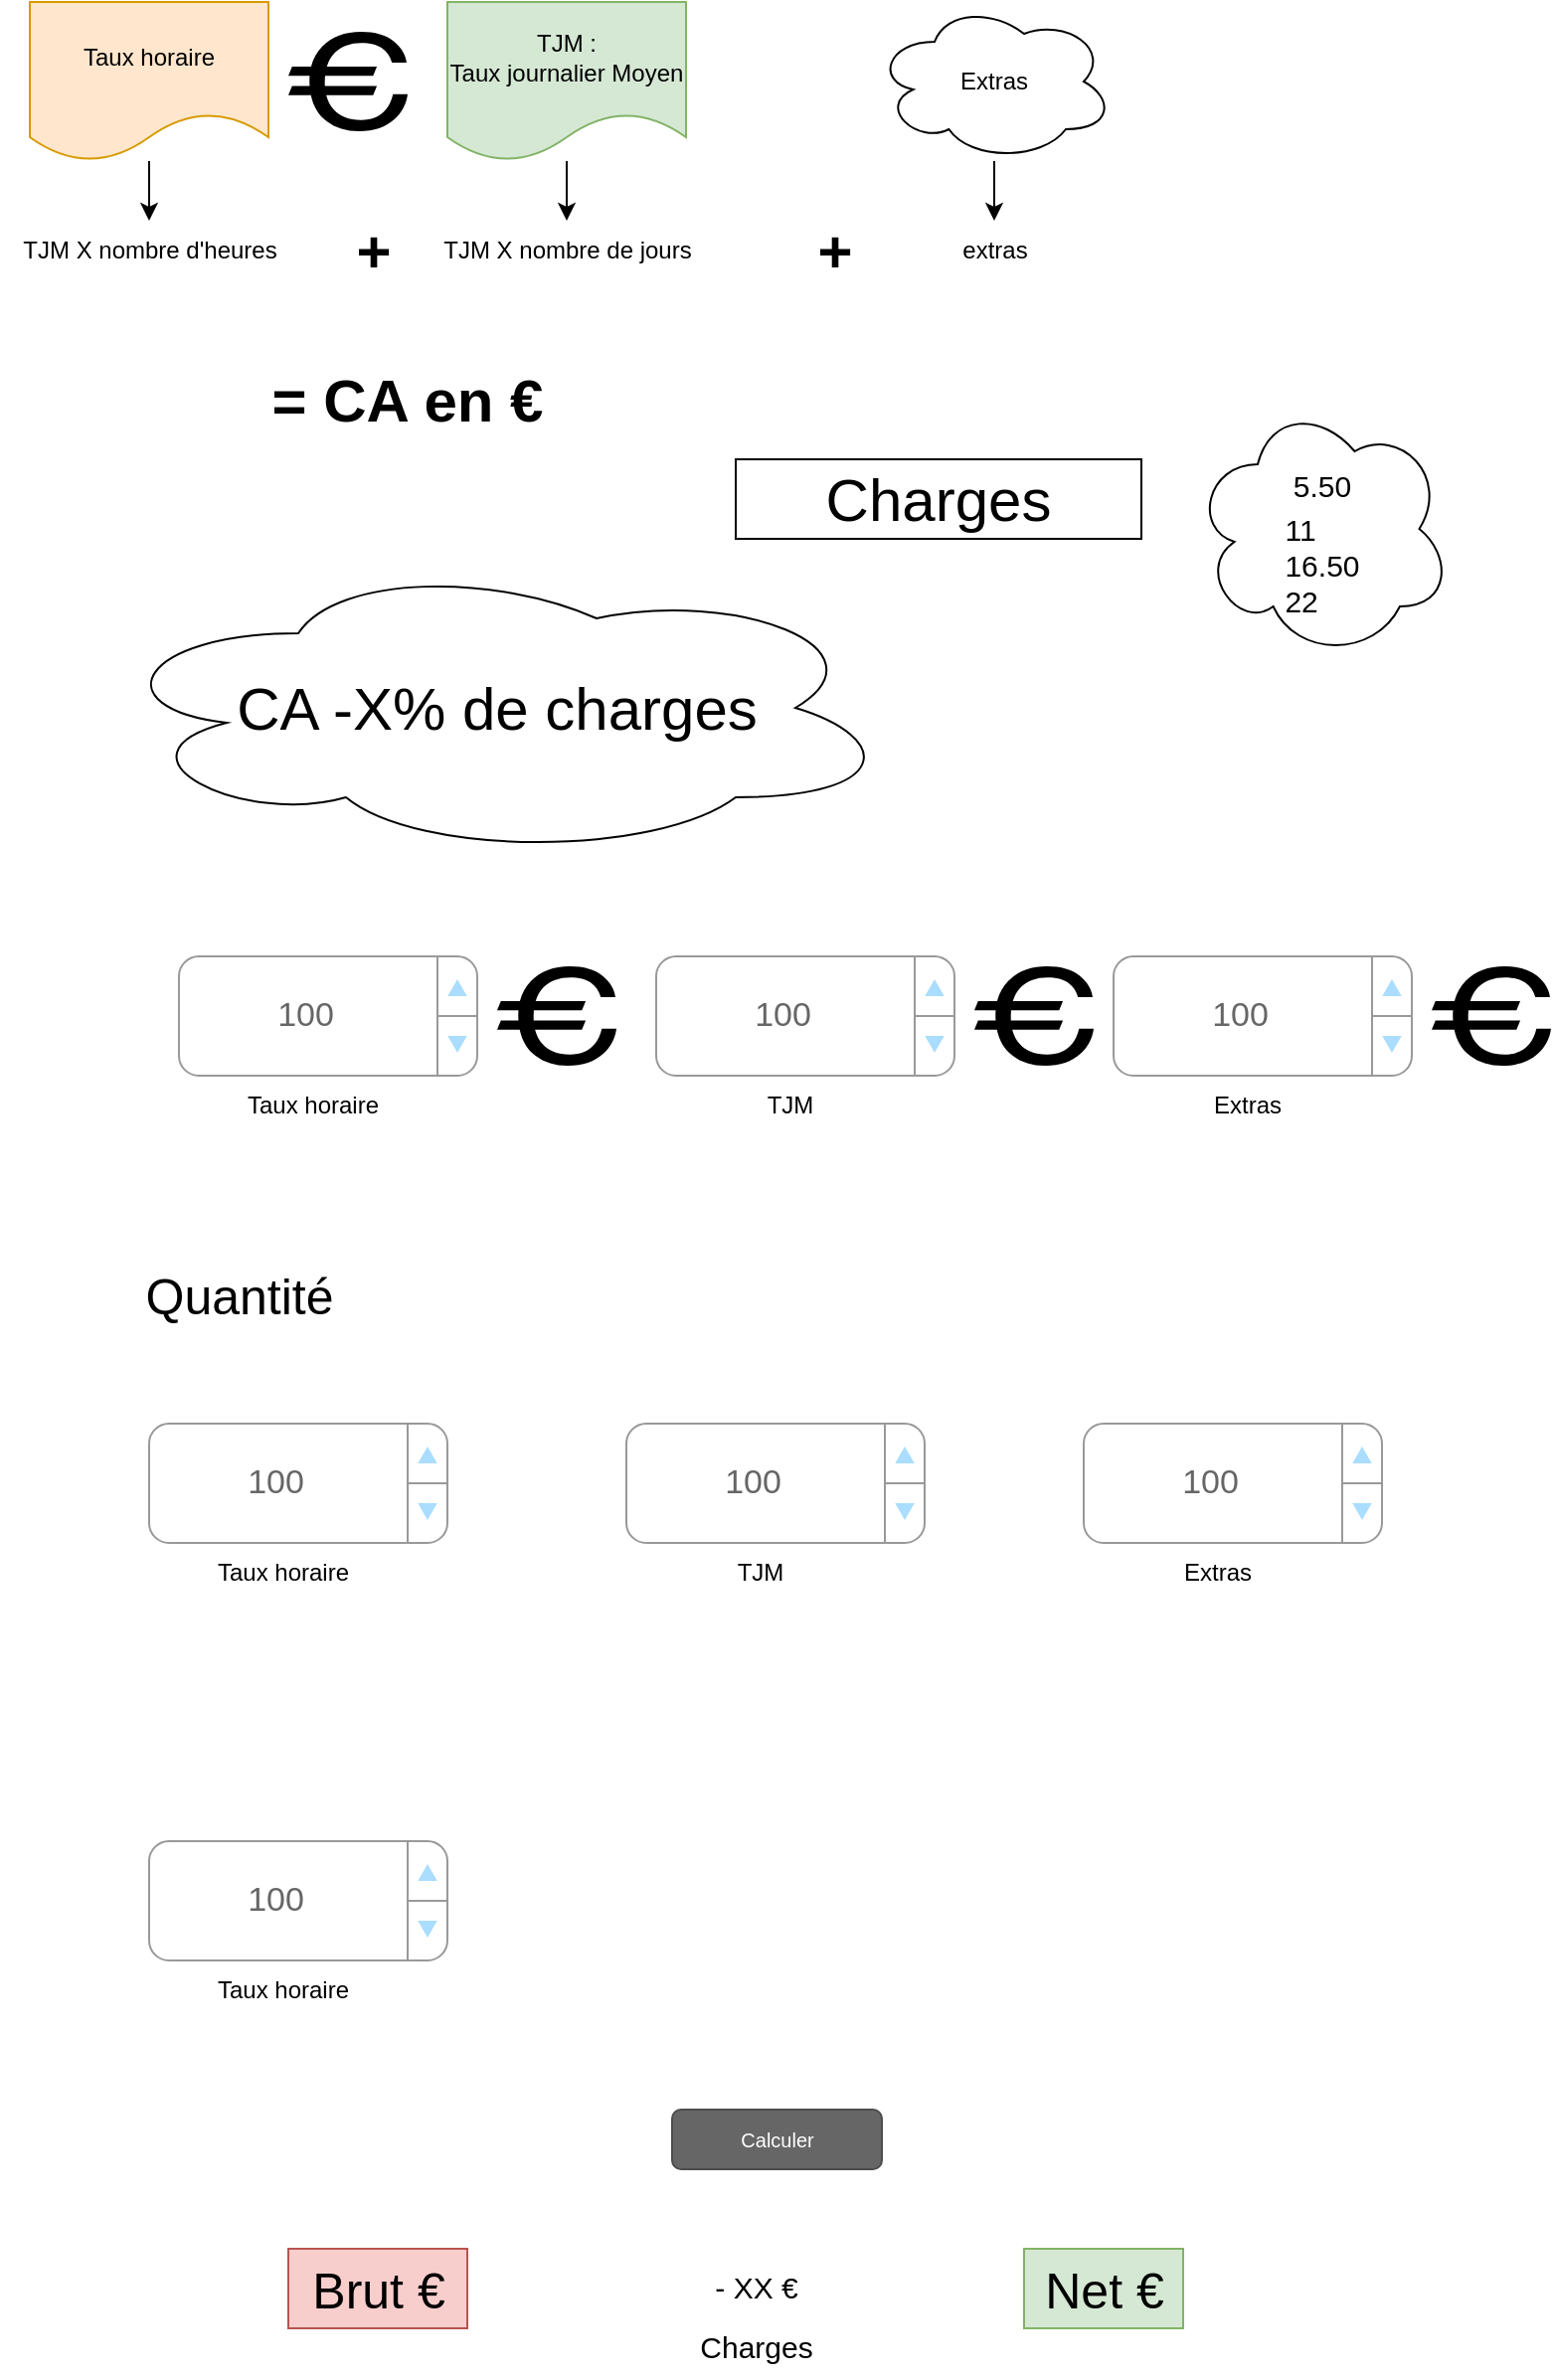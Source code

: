 <mxfile version="20.4.0" type="github">
  <diagram id="56HFK79LHSmVIJopiOLN" name="Page-1">
    <mxGraphModel dx="1422" dy="1969" grid="1" gridSize="10" guides="1" tooltips="1" connect="1" arrows="1" fold="1" page="1" pageScale="1" pageWidth="827" pageHeight="1169" math="0" shadow="0">
      <root>
        <mxCell id="0" />
        <mxCell id="1" parent="0" />
        <mxCell id="zg8PCvreRgR5MqLcJDRc-1" value="&lt;table cellpadding=&quot;0&quot; cellspacing=&quot;0&quot; style=&quot;width:100%;height:100%;&quot;&gt;&lt;tr&gt;&lt;td style=&quot;width:85%&quot;&gt;100&lt;/td&gt;&lt;td style=&quot;width:15%&quot;&gt;&lt;/td&gt;&lt;/tr&gt;&lt;/table&gt;" style="strokeWidth=1;shadow=0;dashed=0;align=center;html=1;shape=mxgraph.mockup.forms.spinner;strokeColor=#999999;spinLayout=right;spinStyle=normal;adjStyle=triangle;fillColor=#aaddff;fontSize=17;fontColor=#666666;mainText=;html=1;overflow=fill;" vertex="1" parent="1">
          <mxGeometry x="100" y="260" width="150" height="60" as="geometry" />
        </mxCell>
        <mxCell id="zg8PCvreRgR5MqLcJDRc-2" value="Taux horaire" style="text;html=1;strokeColor=none;fillColor=none;align=center;verticalAlign=middle;whiteSpace=wrap;rounded=0;" vertex="1" parent="1">
          <mxGeometry x="130" y="320" width="75" height="30" as="geometry" />
        </mxCell>
        <mxCell id="zg8PCvreRgR5MqLcJDRc-3" value="" style="shape=mxgraph.signs.travel.euro;html=1;pointerEvents=1;fillColor=#000000;strokeColor=none;verticalLabelPosition=bottom;verticalAlign=top;align=center;" vertex="1" parent="1">
          <mxGeometry x="260" y="265" width="60" height="50" as="geometry" />
        </mxCell>
        <mxCell id="zg8PCvreRgR5MqLcJDRc-12" value="" style="edgeStyle=none;rounded=0;orthogonalLoop=1;jettySize=auto;html=1;" edge="1" parent="1" source="zg8PCvreRgR5MqLcJDRc-6" target="zg8PCvreRgR5MqLcJDRc-9">
          <mxGeometry relative="1" as="geometry" />
        </mxCell>
        <mxCell id="zg8PCvreRgR5MqLcJDRc-6" value="Taux horaire" style="shape=document;whiteSpace=wrap;html=1;boundedLbl=1;fillColor=#ffe6cc;strokeColor=#d79b00;" vertex="1" parent="1">
          <mxGeometry x="25" y="-220" width="120" height="80" as="geometry" />
        </mxCell>
        <mxCell id="zg8PCvreRgR5MqLcJDRc-13" value="" style="edgeStyle=none;rounded=0;orthogonalLoop=1;jettySize=auto;html=1;" edge="1" parent="1" source="zg8PCvreRgR5MqLcJDRc-7" target="zg8PCvreRgR5MqLcJDRc-10">
          <mxGeometry relative="1" as="geometry" />
        </mxCell>
        <mxCell id="zg8PCvreRgR5MqLcJDRc-7" value="TJM :&lt;br&gt;Taux journalier Moyen" style="shape=document;whiteSpace=wrap;html=1;boundedLbl=1;fillColor=#d5e8d4;strokeColor=#82b366;" vertex="1" parent="1">
          <mxGeometry x="235" y="-220" width="120" height="80" as="geometry" />
        </mxCell>
        <mxCell id="zg8PCvreRgR5MqLcJDRc-8" value="" style="shape=mxgraph.signs.travel.euro;html=1;pointerEvents=1;fillColor=#000000;strokeColor=none;verticalLabelPosition=bottom;verticalAlign=top;align=center;" vertex="1" parent="1">
          <mxGeometry x="155" y="-205" width="60" height="50" as="geometry" />
        </mxCell>
        <mxCell id="zg8PCvreRgR5MqLcJDRc-9" value="TJM X nombre d&#39;heures" style="text;html=1;align=center;verticalAlign=middle;resizable=0;points=[];autosize=1;strokeColor=none;fillColor=none;" vertex="1" parent="1">
          <mxGeometry x="10" y="-110" width="150" height="30" as="geometry" />
        </mxCell>
        <mxCell id="zg8PCvreRgR5MqLcJDRc-10" value="TJM X nombre de jours" style="text;html=1;align=center;verticalAlign=middle;resizable=0;points=[];autosize=1;strokeColor=none;fillColor=none;" vertex="1" parent="1">
          <mxGeometry x="220" y="-110" width="150" height="30" as="geometry" />
        </mxCell>
        <mxCell id="zg8PCvreRgR5MqLcJDRc-16" value="" style="edgeStyle=none;rounded=0;orthogonalLoop=1;jettySize=auto;html=1;" edge="1" parent="1" source="zg8PCvreRgR5MqLcJDRc-14" target="zg8PCvreRgR5MqLcJDRc-15">
          <mxGeometry relative="1" as="geometry" />
        </mxCell>
        <mxCell id="zg8PCvreRgR5MqLcJDRc-14" value="Extras" style="ellipse;shape=cloud;whiteSpace=wrap;html=1;" vertex="1" parent="1">
          <mxGeometry x="450" y="-220" width="120" height="80" as="geometry" />
        </mxCell>
        <mxCell id="zg8PCvreRgR5MqLcJDRc-15" value="extras" style="text;html=1;align=center;verticalAlign=middle;resizable=0;points=[];autosize=1;strokeColor=none;fillColor=none;" vertex="1" parent="1">
          <mxGeometry x="480" y="-110" width="60" height="30" as="geometry" />
        </mxCell>
        <mxCell id="zg8PCvreRgR5MqLcJDRc-17" value="&lt;font style=&quot;font-size: 30px;&quot;&gt;&lt;b&gt;+&lt;/b&gt;&lt;/font&gt;" style="text;html=1;strokeColor=none;fillColor=none;align=center;verticalAlign=middle;whiteSpace=wrap;rounded=0;" vertex="1" parent="1">
          <mxGeometry x="167.5" y="-115" width="60" height="40" as="geometry" />
        </mxCell>
        <mxCell id="zg8PCvreRgR5MqLcJDRc-18" value="&lt;font style=&quot;font-size: 30px;&quot;&gt;&lt;b&gt;+&lt;/b&gt;&lt;/font&gt;" style="text;html=1;strokeColor=none;fillColor=none;align=center;verticalAlign=middle;whiteSpace=wrap;rounded=0;" vertex="1" parent="1">
          <mxGeometry x="400" y="-115" width="60" height="40" as="geometry" />
        </mxCell>
        <mxCell id="zg8PCvreRgR5MqLcJDRc-19" value="&lt;font style=&quot;font-size: 30px;&quot;&gt;&lt;b&gt;= CA en €&lt;/b&gt;&lt;/font&gt;" style="text;html=1;strokeColor=none;fillColor=none;align=center;verticalAlign=middle;whiteSpace=wrap;rounded=0;" vertex="1" parent="1">
          <mxGeometry x="140" y="-40" width="150" height="40" as="geometry" />
        </mxCell>
        <mxCell id="zg8PCvreRgR5MqLcJDRc-20" value="CA -X% de charges" style="ellipse;shape=cloud;whiteSpace=wrap;html=1;fontSize=30;" vertex="1" parent="1">
          <mxGeometry x="60" y="60" width="400" height="150" as="geometry" />
        </mxCell>
        <mxCell id="zg8PCvreRgR5MqLcJDRc-21" value="Charges" style="rounded=0;whiteSpace=wrap;html=1;fontSize=30;" vertex="1" parent="1">
          <mxGeometry x="380" y="10" width="204" height="40" as="geometry" />
        </mxCell>
        <mxCell id="zg8PCvreRgR5MqLcJDRc-22" value="&lt;font style=&quot;font-size: 15px;&quot;&gt;5.50&lt;br&gt;&lt;div style=&quot;text-align: left;&quot;&gt;&lt;span style=&quot;background-color: initial;&quot;&gt;11&lt;/span&gt;&lt;/div&gt;&lt;div style=&quot;text-align: left;&quot;&gt;&lt;span style=&quot;background-color: initial;&quot;&gt;16.50&lt;/span&gt;&lt;/div&gt;&lt;div style=&quot;text-align: left;&quot;&gt;&lt;span style=&quot;background-color: initial;&quot;&gt;22&lt;/span&gt;&lt;/div&gt;&lt;/font&gt;" style="ellipse;shape=cloud;whiteSpace=wrap;html=1;fontSize=30;" vertex="1" parent="1">
          <mxGeometry x="610" y="-20" width="130" height="130" as="geometry" />
        </mxCell>
        <mxCell id="zg8PCvreRgR5MqLcJDRc-23" value="&lt;table cellpadding=&quot;0&quot; cellspacing=&quot;0&quot; style=&quot;width:100%;height:100%;&quot;&gt;&lt;tr&gt;&lt;td style=&quot;width:85%&quot;&gt;100&lt;/td&gt;&lt;td style=&quot;width:15%&quot;&gt;&lt;/td&gt;&lt;/tr&gt;&lt;/table&gt;" style="strokeWidth=1;shadow=0;dashed=0;align=center;html=1;shape=mxgraph.mockup.forms.spinner;strokeColor=#999999;spinLayout=right;spinStyle=normal;adjStyle=triangle;fillColor=#aaddff;fontSize=17;fontColor=#666666;mainText=;html=1;overflow=fill;" vertex="1" parent="1">
          <mxGeometry x="340" y="260" width="150" height="60" as="geometry" />
        </mxCell>
        <mxCell id="zg8PCvreRgR5MqLcJDRc-24" value="TJM" style="text;html=1;strokeColor=none;fillColor=none;align=center;verticalAlign=middle;whiteSpace=wrap;rounded=0;" vertex="1" parent="1">
          <mxGeometry x="370" y="320" width="75" height="30" as="geometry" />
        </mxCell>
        <mxCell id="zg8PCvreRgR5MqLcJDRc-25" value="" style="shape=mxgraph.signs.travel.euro;html=1;pointerEvents=1;fillColor=#000000;strokeColor=none;verticalLabelPosition=bottom;verticalAlign=top;align=center;" vertex="1" parent="1">
          <mxGeometry x="500" y="265" width="60" height="50" as="geometry" />
        </mxCell>
        <mxCell id="zg8PCvreRgR5MqLcJDRc-26" value="&lt;table cellpadding=&quot;0&quot; cellspacing=&quot;0&quot; style=&quot;width:100%;height:100%;&quot;&gt;&lt;tr&gt;&lt;td style=&quot;width:85%&quot;&gt;100&lt;/td&gt;&lt;td style=&quot;width:15%&quot;&gt;&lt;/td&gt;&lt;/tr&gt;&lt;/table&gt;" style="strokeWidth=1;shadow=0;dashed=0;align=center;html=1;shape=mxgraph.mockup.forms.spinner;strokeColor=#999999;spinLayout=right;spinStyle=normal;adjStyle=triangle;fillColor=#aaddff;fontSize=17;fontColor=#666666;mainText=;html=1;overflow=fill;" vertex="1" parent="1">
          <mxGeometry x="570" y="260" width="150" height="60" as="geometry" />
        </mxCell>
        <mxCell id="zg8PCvreRgR5MqLcJDRc-27" value="Extras" style="text;html=1;strokeColor=none;fillColor=none;align=center;verticalAlign=middle;whiteSpace=wrap;rounded=0;" vertex="1" parent="1">
          <mxGeometry x="600" y="320" width="75" height="30" as="geometry" />
        </mxCell>
        <mxCell id="zg8PCvreRgR5MqLcJDRc-28" value="" style="shape=mxgraph.signs.travel.euro;html=1;pointerEvents=1;fillColor=#000000;strokeColor=none;verticalLabelPosition=bottom;verticalAlign=top;align=center;" vertex="1" parent="1">
          <mxGeometry x="730" y="265" width="60" height="50" as="geometry" />
        </mxCell>
        <mxCell id="zg8PCvreRgR5MqLcJDRc-29" value="&lt;font style=&quot;font-size: 25px;&quot;&gt;Quantité&lt;/font&gt;" style="text;html=1;align=center;verticalAlign=middle;resizable=0;points=[];autosize=1;strokeColor=none;fillColor=none;fontSize=15;" vertex="1" parent="1">
          <mxGeometry x="70" y="410" width="120" height="40" as="geometry" />
        </mxCell>
        <mxCell id="zg8PCvreRgR5MqLcJDRc-30" value="&lt;table cellpadding=&quot;0&quot; cellspacing=&quot;0&quot; style=&quot;width:100%;height:100%;&quot;&gt;&lt;tr&gt;&lt;td style=&quot;width:85%&quot;&gt;100&lt;/td&gt;&lt;td style=&quot;width:15%&quot;&gt;&lt;/td&gt;&lt;/tr&gt;&lt;/table&gt;" style="strokeWidth=1;shadow=0;dashed=0;align=center;html=1;shape=mxgraph.mockup.forms.spinner;strokeColor=#999999;spinLayout=right;spinStyle=normal;adjStyle=triangle;fillColor=#aaddff;fontSize=17;fontColor=#666666;mainText=;html=1;overflow=fill;" vertex="1" parent="1">
          <mxGeometry x="85" y="495" width="150" height="60" as="geometry" />
        </mxCell>
        <mxCell id="zg8PCvreRgR5MqLcJDRc-31" value="Taux horaire" style="text;html=1;strokeColor=none;fillColor=none;align=center;verticalAlign=middle;whiteSpace=wrap;rounded=0;" vertex="1" parent="1">
          <mxGeometry x="115" y="555" width="75" height="30" as="geometry" />
        </mxCell>
        <mxCell id="zg8PCvreRgR5MqLcJDRc-33" value="&lt;table cellpadding=&quot;0&quot; cellspacing=&quot;0&quot; style=&quot;width:100%;height:100%;&quot;&gt;&lt;tr&gt;&lt;td style=&quot;width:85%&quot;&gt;100&lt;/td&gt;&lt;td style=&quot;width:15%&quot;&gt;&lt;/td&gt;&lt;/tr&gt;&lt;/table&gt;" style="strokeWidth=1;shadow=0;dashed=0;align=center;html=1;shape=mxgraph.mockup.forms.spinner;strokeColor=#999999;spinLayout=right;spinStyle=normal;adjStyle=triangle;fillColor=#aaddff;fontSize=17;fontColor=#666666;mainText=;html=1;overflow=fill;" vertex="1" parent="1">
          <mxGeometry x="325" y="495" width="150" height="60" as="geometry" />
        </mxCell>
        <mxCell id="zg8PCvreRgR5MqLcJDRc-34" value="TJM" style="text;html=1;strokeColor=none;fillColor=none;align=center;verticalAlign=middle;whiteSpace=wrap;rounded=0;" vertex="1" parent="1">
          <mxGeometry x="355" y="555" width="75" height="30" as="geometry" />
        </mxCell>
        <mxCell id="zg8PCvreRgR5MqLcJDRc-36" value="&lt;table cellpadding=&quot;0&quot; cellspacing=&quot;0&quot; style=&quot;width:100%;height:100%;&quot;&gt;&lt;tr&gt;&lt;td style=&quot;width:85%&quot;&gt;100&lt;/td&gt;&lt;td style=&quot;width:15%&quot;&gt;&lt;/td&gt;&lt;/tr&gt;&lt;/table&gt;" style="strokeWidth=1;shadow=0;dashed=0;align=center;html=1;shape=mxgraph.mockup.forms.spinner;strokeColor=#999999;spinLayout=right;spinStyle=normal;adjStyle=triangle;fillColor=#aaddff;fontSize=17;fontColor=#666666;mainText=;html=1;overflow=fill;" vertex="1" parent="1">
          <mxGeometry x="555" y="495" width="150" height="60" as="geometry" />
        </mxCell>
        <mxCell id="zg8PCvreRgR5MqLcJDRc-37" value="Extras" style="text;html=1;strokeColor=none;fillColor=none;align=center;verticalAlign=middle;whiteSpace=wrap;rounded=0;" vertex="1" parent="1">
          <mxGeometry x="585" y="555" width="75" height="30" as="geometry" />
        </mxCell>
        <mxCell id="zg8PCvreRgR5MqLcJDRc-39" value="&lt;font style=&quot;font-size: 25px;&quot;&gt;Brut €&lt;/font&gt;" style="text;html=1;align=center;verticalAlign=middle;resizable=0;points=[];autosize=1;strokeColor=#b85450;fillColor=#f8cecc;fontSize=15;" vertex="1" parent="1">
          <mxGeometry x="155" y="910" width="90" height="40" as="geometry" />
        </mxCell>
        <mxCell id="zg8PCvreRgR5MqLcJDRc-40" value="&lt;table cellpadding=&quot;0&quot; cellspacing=&quot;0&quot; style=&quot;width:100%;height:100%;&quot;&gt;&lt;tr&gt;&lt;td style=&quot;width:85%&quot;&gt;100&lt;/td&gt;&lt;td style=&quot;width:15%&quot;&gt;&lt;/td&gt;&lt;/tr&gt;&lt;/table&gt;" style="strokeWidth=1;shadow=0;dashed=0;align=center;html=1;shape=mxgraph.mockup.forms.spinner;strokeColor=#999999;spinLayout=right;spinStyle=normal;adjStyle=triangle;fillColor=#aaddff;fontSize=17;fontColor=#666666;mainText=;html=1;overflow=fill;" vertex="1" parent="1">
          <mxGeometry x="85" y="705" width="150" height="60" as="geometry" />
        </mxCell>
        <mxCell id="zg8PCvreRgR5MqLcJDRc-41" value="Taux horaire" style="text;html=1;strokeColor=none;fillColor=none;align=center;verticalAlign=middle;whiteSpace=wrap;rounded=0;" vertex="1" parent="1">
          <mxGeometry x="115" y="765" width="75" height="30" as="geometry" />
        </mxCell>
        <mxCell id="zg8PCvreRgR5MqLcJDRc-46" value="Calculer" style="rounded=1;html=1;shadow=0;dashed=0;whiteSpace=wrap;fontSize=10;fillColor=#666666;align=center;strokeColor=#4D4D4D;fontColor=#ffffff;" vertex="1" parent="1">
          <mxGeometry x="348" y="840" width="105.5" height="30" as="geometry" />
        </mxCell>
        <mxCell id="zg8PCvreRgR5MqLcJDRc-47" value="&lt;font style=&quot;font-size: 25px;&quot;&gt;Net €&lt;/font&gt;" style="text;html=1;align=center;verticalAlign=middle;resizable=0;points=[];autosize=1;strokeColor=#82b366;fillColor=#d5e8d4;fontSize=15;" vertex="1" parent="1">
          <mxGeometry x="525" y="910" width="80" height="40" as="geometry" />
        </mxCell>
        <mxCell id="zg8PCvreRgR5MqLcJDRc-48" value="&lt;font style=&quot;font-size: 15px;&quot;&gt;- XX €&lt;br&gt;Charges&lt;/font&gt;" style="text;html=1;align=center;verticalAlign=middle;resizable=0;points=[];autosize=1;strokeColor=none;fillColor=none;fontSize=25;" vertex="1" parent="1">
          <mxGeometry x="350" y="905" width="80" height="70" as="geometry" />
        </mxCell>
      </root>
    </mxGraphModel>
  </diagram>
</mxfile>
